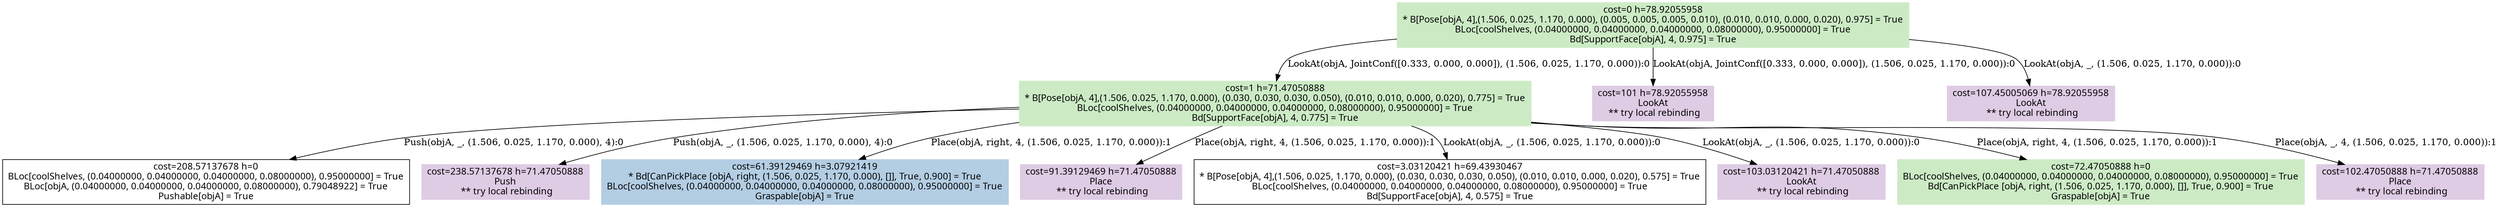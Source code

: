digraph G {
    ordering=out;
    node [fontname=HelveticaBold];
    "342" [shape=box, style=filled, colorscheme=pastel16, color=2, label="cost=0 h=78.92055958\n* B[Pose[objA, 4],(1.506, 0.025, 1.170, 0.000), (0.005, 0.005, 0.005, 0.010), (0.010, 0.010, 0.000, 0.020), 0.975] = True\nBLoc[coolShelves, (0.04000000, 0.04000000, 0.04000000, 0.08000000), 0.95000000] = True\nBd[SupportFace[objA], 4, 0.975] = True\n"];
    "342" [shape=box, label="cost=0 h=78.92055958\n* B[Pose[objA, 4],(1.506, 0.025, 1.170, 0.000), (0.005, 0.005, 0.005, 0.010), (0.010, 0.010, 0.000, 0.020), 0.975] = True\nBLoc[coolShelves, (0.04000000, 0.04000000, 0.04000000, 0.08000000), 0.95000000] = True\nBd[SupportFace[objA], 4, 0.975] = True\n"];
    "1055" [shape=box, label="cost=1 h=71.47050888\n* B[Pose[objA, 4],(1.506, 0.025, 1.170, 0.000), (0.030, 0.030, 0.030, 0.050), (0.010, 0.010, 0.000, 0.020), 0.775] = True\nBLoc[coolShelves, (0.04000000, 0.04000000, 0.04000000, 0.08000000), 0.95000000] = True\nBd[SupportFace[objA], 4, 0.775] = True\n"];
    "342" -> "1055"[label="LookAt(objA, JointConf([0.333, 0.000, 0.000]), (1.506, 0.025, 1.170, 0.000)):0"];
    "342" [shape=box, label="cost=0 h=78.92055958\n* B[Pose[objA, 4],(1.506, 0.025, 1.170, 0.000), (0.005, 0.005, 0.005, 0.010), (0.010, 0.010, 0.000, 0.020), 0.975] = True\nBLoc[coolShelves, (0.04000000, 0.04000000, 0.04000000, 0.08000000), 0.95000000] = True\nBd[SupportFace[objA], 4, 0.975] = True\n"];
    "1056" [shape=box, style=filled, colorscheme=pastel16, color=4, label="cost=101 h=78.92055958\nLookAt\n ** try local rebinding"];
    "342" -> "1056"[label="LookAt(objA, JointConf([0.333, 0.000, 0.000]), (1.506, 0.025, 1.170, 0.000)):0"];
    "342" [shape=box, label="cost=0 h=78.92055958\n* B[Pose[objA, 4],(1.506, 0.025, 1.170, 0.000), (0.005, 0.005, 0.005, 0.010), (0.010, 0.010, 0.000, 0.020), 0.975] = True\nBLoc[coolShelves, (0.04000000, 0.04000000, 0.04000000, 0.08000000), 0.95000000] = True\nBd[SupportFace[objA], 4, 0.975] = True\n"];
    "1058" [shape=box, style=filled, colorscheme=pastel16, color=4, label="cost=107.45005069 h=78.92055958\nLookAt\n ** try local rebinding"];
    "342" -> "1058"[label="LookAt(objA, _, (1.506, 0.025, 1.170, 0.000)):0"];
    "1055" [shape=box, style=filled, colorscheme=pastel16, color=2, label="cost=1 h=71.47050888\n* B[Pose[objA, 4],(1.506, 0.025, 1.170, 0.000), (0.030, 0.030, 0.030, 0.050), (0.010, 0.010, 0.000, 0.020), 0.775] = True\nBLoc[coolShelves, (0.04000000, 0.04000000, 0.04000000, 0.08000000), 0.95000000] = True\nBd[SupportFace[objA], 4, 0.775] = True\n"];
    "1055" [shape=box, label="cost=1 h=71.47050888\n* B[Pose[objA, 4],(1.506, 0.025, 1.170, 0.000), (0.030, 0.030, 0.030, 0.050), (0.010, 0.010, 0.000, 0.020), 0.775] = True\nBLoc[coolShelves, (0.04000000, 0.04000000, 0.04000000, 0.08000000), 0.95000000] = True\nBd[SupportFace[objA], 4, 0.775] = True\n"];
    "1059" [shape=box, label="cost=208.57137678 h=0\nBLoc[coolShelves, (0.04000000, 0.04000000, 0.04000000, 0.08000000), 0.95000000] = True\nBLoc[objA, (0.04000000, 0.04000000, 0.04000000, 0.08000000), 0.79048922] = True\nPushable[objA] = True\n"];
    "1055" -> "1059"[label="Push(objA, _, (1.506, 0.025, 1.170, 0.000), 4):0"];
    "1055" [shape=box, label="cost=1 h=71.47050888\n* B[Pose[objA, 4],(1.506, 0.025, 1.170, 0.000), (0.030, 0.030, 0.030, 0.050), (0.010, 0.010, 0.000, 0.020), 0.775] = True\nBLoc[coolShelves, (0.04000000, 0.04000000, 0.04000000, 0.08000000), 0.95000000] = True\nBd[SupportFace[objA], 4, 0.775] = True\n"];
    "1062" [shape=box, style=filled, colorscheme=pastel16, color=4, label="cost=238.57137678 h=71.47050888\nPush\n ** try local rebinding"];
    "1055" -> "1062"[label="Push(objA, _, (1.506, 0.025, 1.170, 0.000), 4):0"];
    "1055" [shape=box, label="cost=1 h=71.47050888\n* B[Pose[objA, 4],(1.506, 0.025, 1.170, 0.000), (0.030, 0.030, 0.030, 0.050), (0.010, 0.010, 0.000, 0.020), 0.775] = True\nBLoc[coolShelves, (0.04000000, 0.04000000, 0.04000000, 0.08000000), 0.95000000] = True\nBd[SupportFace[objA], 4, 0.775] = True\n"];
    "1063" [shape=box, label="cost=61.39129469 h=3.07921419\n* Bd[CanPickPlace [objA, right, (1.506, 0.025, 1.170, 0.000), []], True, 0.900] = True\nBLoc[coolShelves, (0.04000000, 0.04000000, 0.04000000, 0.08000000), 0.95000000] = True\nGraspable[objA] = True\n"];
    "1055" -> "1063"[label="Place(objA, right, 4, (1.506, 0.025, 1.170, 0.000)):1"];
    "1055" [shape=box, label="cost=1 h=71.47050888\n* B[Pose[objA, 4],(1.506, 0.025, 1.170, 0.000), (0.030, 0.030, 0.030, 0.050), (0.010, 0.010, 0.000, 0.020), 0.775] = True\nBLoc[coolShelves, (0.04000000, 0.04000000, 0.04000000, 0.08000000), 0.95000000] = True\nBd[SupportFace[objA], 4, 0.775] = True\n"];
    "1064" [shape=box, style=filled, colorscheme=pastel16, color=4, label="cost=91.39129469 h=71.47050888\nPlace\n ** try local rebinding"];
    "1055" -> "1064"[label="Place(objA, right, 4, (1.506, 0.025, 1.170, 0.000)):1"];
    "1055" [shape=box, label="cost=1 h=71.47050888\n* B[Pose[objA, 4],(1.506, 0.025, 1.170, 0.000), (0.030, 0.030, 0.030, 0.050), (0.010, 0.010, 0.000, 0.020), 0.775] = True\nBLoc[coolShelves, (0.04000000, 0.04000000, 0.04000000, 0.08000000), 0.95000000] = True\nBd[SupportFace[objA], 4, 0.775] = True\n"];
    "1065" [shape=box, label="cost=3.03120421 h=69.43930467\n* B[Pose[objA, 4],(1.506, 0.025, 1.170, 0.000), (0.030, 0.030, 0.030, 0.050), (0.010, 0.010, 0.000, 0.020), 0.575] = True\nBLoc[coolShelves, (0.04000000, 0.04000000, 0.04000000, 0.08000000), 0.95000000] = True\nBd[SupportFace[objA], 4, 0.575] = True\n"];
    "1055" -> "1065"[label="LookAt(objA, _, (1.506, 0.025, 1.170, 0.000)):0"];
    "1055" [shape=box, label="cost=1 h=71.47050888\n* B[Pose[objA, 4],(1.506, 0.025, 1.170, 0.000), (0.030, 0.030, 0.030, 0.050), (0.010, 0.010, 0.000, 0.020), 0.775] = True\nBLoc[coolShelves, (0.04000000, 0.04000000, 0.04000000, 0.08000000), 0.95000000] = True\nBd[SupportFace[objA], 4, 0.775] = True\n"];
    "1066" [shape=box, style=filled, colorscheme=pastel16, color=4, label="cost=103.03120421 h=71.47050888\nLookAt\n ** try local rebinding"];
    "1055" -> "1066"[label="LookAt(objA, _, (1.506, 0.025, 1.170, 0.000)):0"];
    "1055" [shape=box, label="cost=1 h=71.47050888\n* B[Pose[objA, 4],(1.506, 0.025, 1.170, 0.000), (0.030, 0.030, 0.030, 0.050), (0.010, 0.010, 0.000, 0.020), 0.775] = True\nBLoc[coolShelves, (0.04000000, 0.04000000, 0.04000000, 0.08000000), 0.95000000] = True\nBd[SupportFace[objA], 4, 0.775] = True\n"];
    "1067" [shape=box, label="cost=72.47050888 h=0\nBLoc[coolShelves, (0.04000000, 0.04000000, 0.04000000, 0.08000000), 0.95000000] = True\nBd[CanPickPlace [objA, right, (1.506, 0.025, 1.170, 0.000), []], True, 0.900] = True\nGraspable[objA] = True\n"];
    "1055" -> "1067"[label="Place(objA, right, 4, (1.506, 0.025, 1.170, 0.000)):1"];
    "1055" [shape=box, label="cost=1 h=71.47050888\n* B[Pose[objA, 4],(1.506, 0.025, 1.170, 0.000), (0.030, 0.030, 0.030, 0.050), (0.010, 0.010, 0.000, 0.020), 0.775] = True\nBLoc[coolShelves, (0.04000000, 0.04000000, 0.04000000, 0.08000000), 0.95000000] = True\nBd[SupportFace[objA], 4, 0.775] = True\n"];
    "1069" [shape=box, style=filled, colorscheme=pastel16, color=4, label="cost=102.47050888 h=71.47050888\nPlace\n ** try local rebinding"];
    "1055" -> "1069"[label="Place(objA, _, 4, (1.506, 0.025, 1.170, 0.000)):1"];
    "1063" [shape=box, style=filled, colorscheme=pastel16, color=2, label="cost=61.39129469 h=3.07921419\n* Bd[CanPickPlace [objA, right, (1.506, 0.025, 1.170, 0.000), []], True, 0.900] = True\nBLoc[coolShelves, (0.04000000, 0.04000000, 0.04000000, 0.08000000), 0.95000000] = True\nGraspable[objA] = True\n"];
    "1067" [shape=box, style=filled, colorscheme=pastel16, color=2, label="cost=72.47050888 h=0\nBLoc[coolShelves, (0.04000000, 0.04000000, 0.04000000, 0.08000000), 0.95000000] = True\nBd[CanPickPlace [objA, right, (1.506, 0.025, 1.170, 0.000), []], True, 0.900] = True\nGraspable[objA] = True\n"];
    "342" [shape=box, style=filled, colorscheme=pastel16,color=3];
    "1055" [shape=box, style=filled, colorscheme=pastel16,color=3];
    "1067" [shape=box, style=filled, colorscheme=pastel16,color=3];
}
